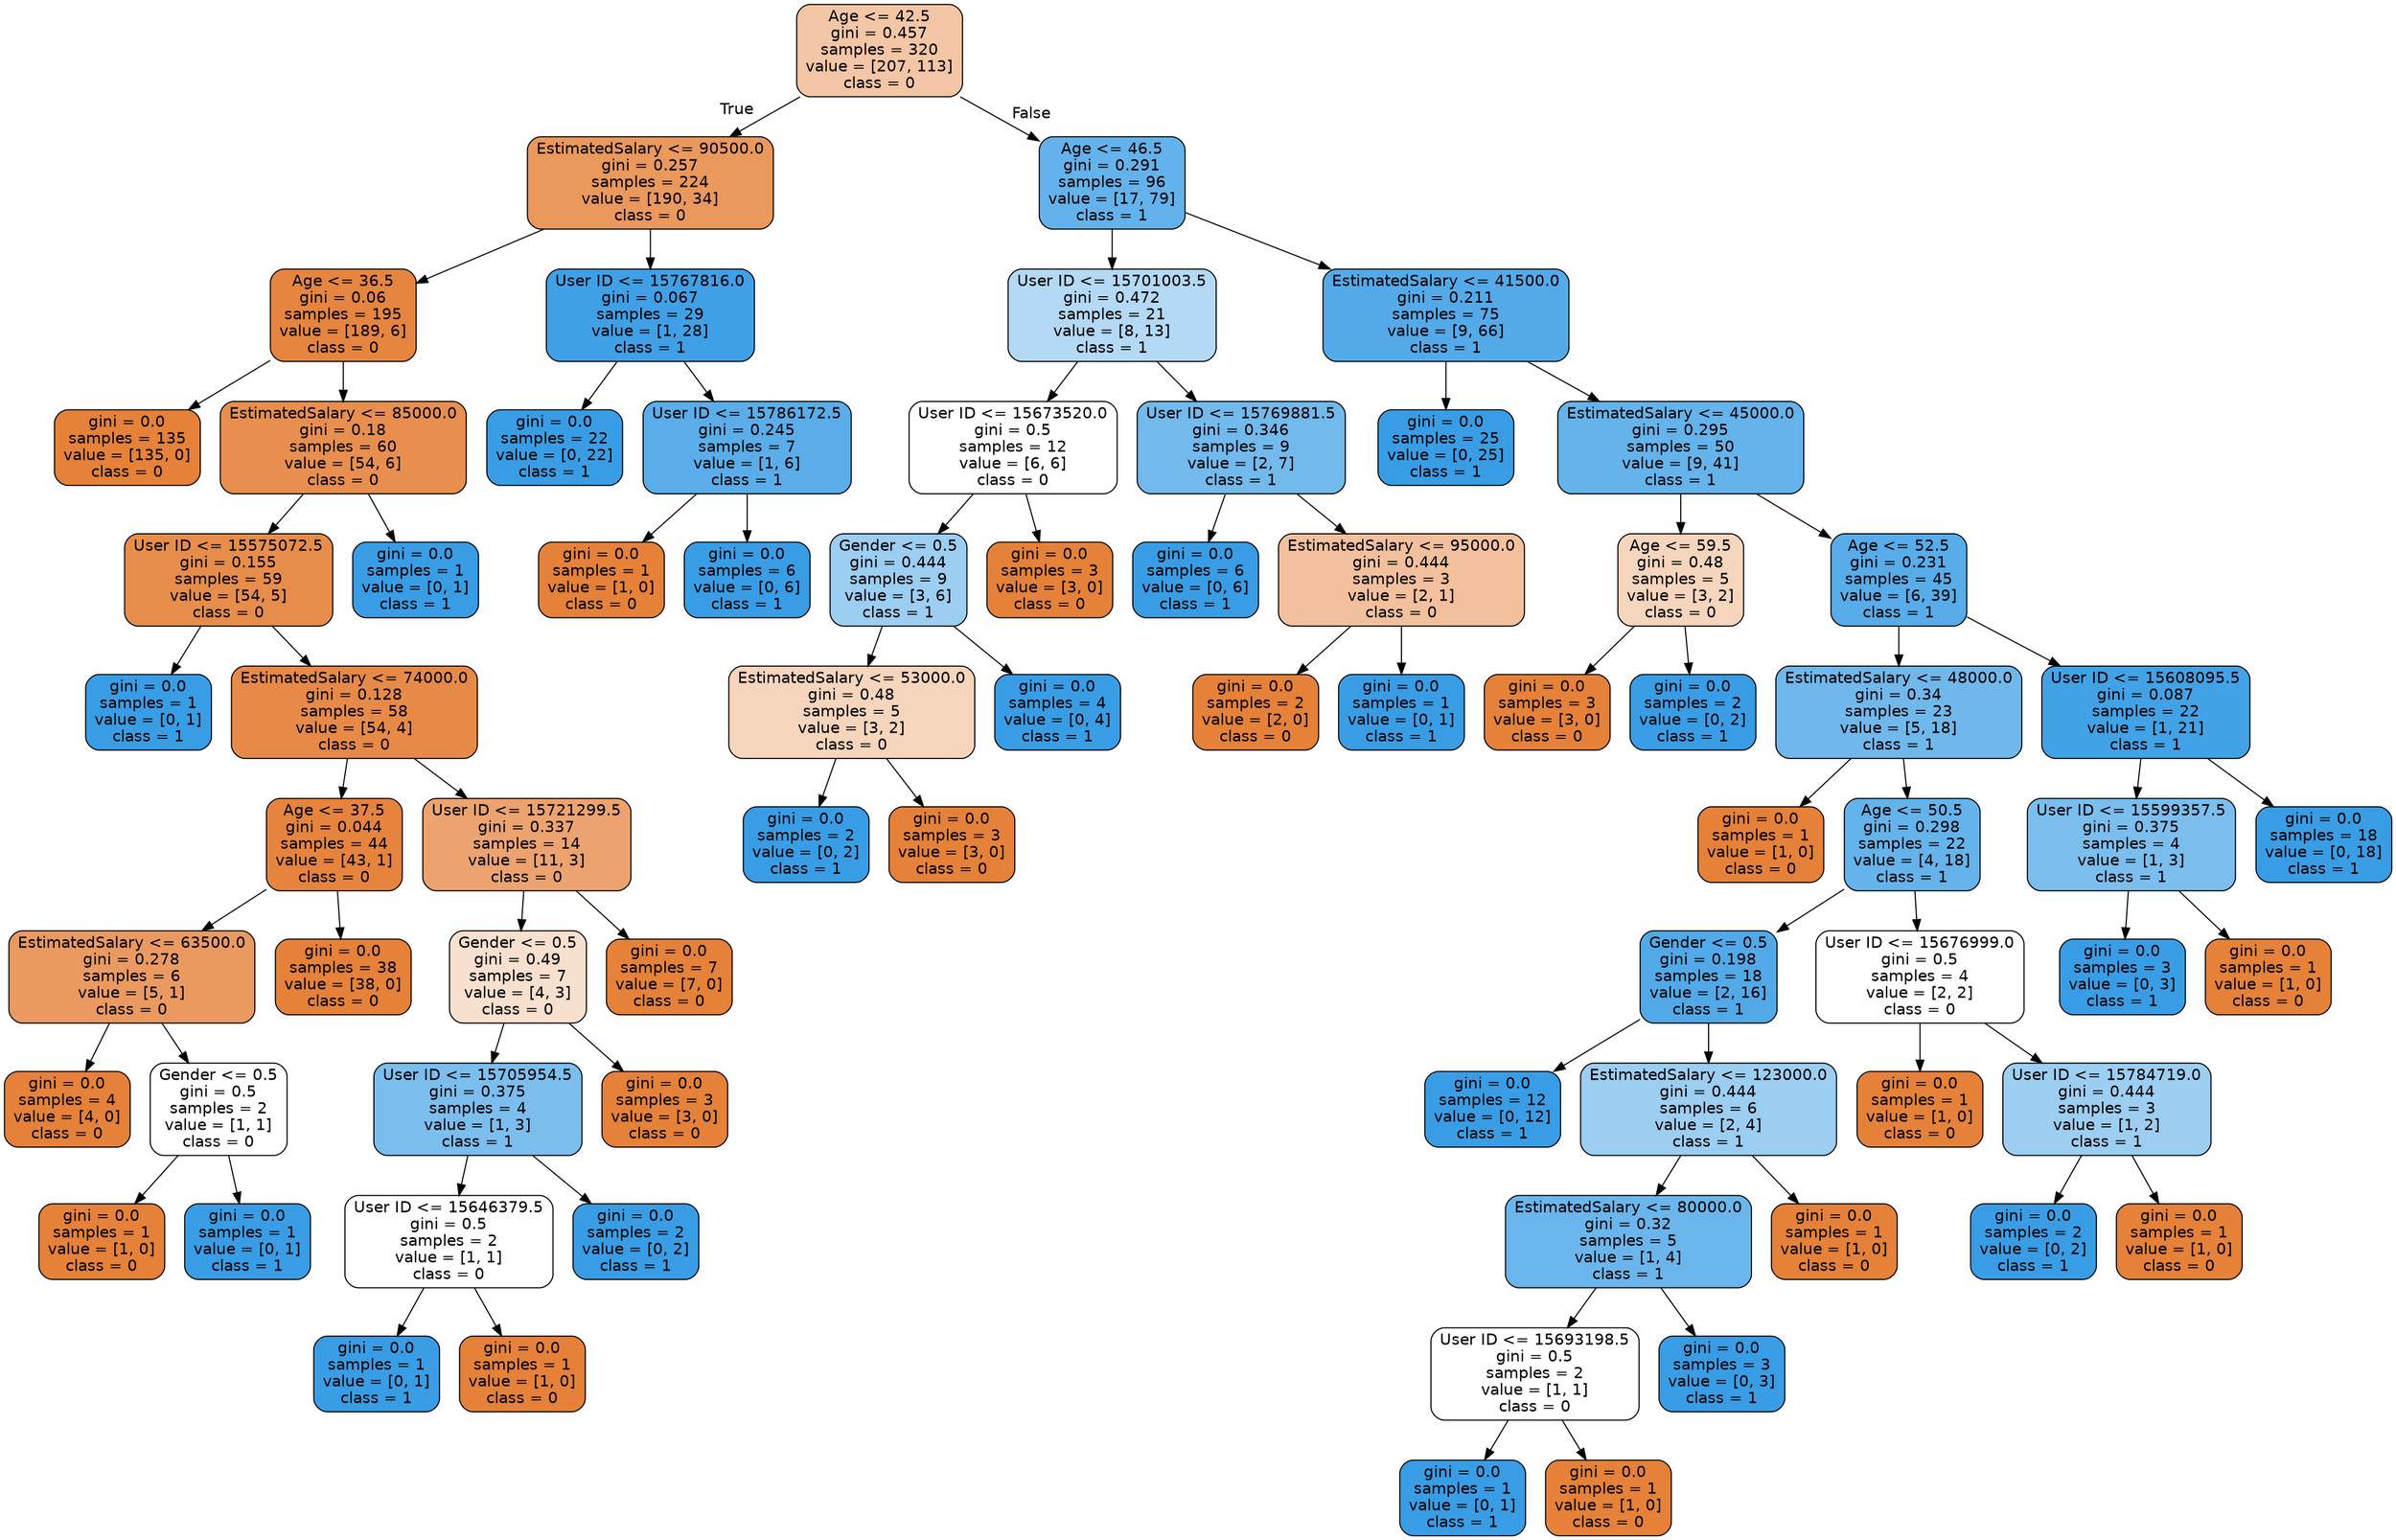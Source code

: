 digraph Tree {
node [shape=box, style="filled, rounded", color="black", fontname="helvetica"] ;
edge [fontname="helvetica"] ;
0 [label="Age <= 42.5\ngini = 0.457\nsamples = 320\nvalue = [207, 113]\nclass = 0", fillcolor="#f3c6a5"] ;
1 [label="EstimatedSalary <= 90500.0\ngini = 0.257\nsamples = 224\nvalue = [190, 34]\nclass = 0", fillcolor="#ea985c"] ;
0 -> 1 [labeldistance=2.5, labelangle=45, headlabel="True"] ;
2 [label="Age <= 36.5\ngini = 0.06\nsamples = 195\nvalue = [189, 6]\nclass = 0", fillcolor="#e6853f"] ;
1 -> 2 ;
3 [label="gini = 0.0\nsamples = 135\nvalue = [135, 0]\nclass = 0", fillcolor="#e58139"] ;
2 -> 3 ;
4 [label="EstimatedSalary <= 85000.0\ngini = 0.18\nsamples = 60\nvalue = [54, 6]\nclass = 0", fillcolor="#e88f4f"] ;
2 -> 4 ;
5 [label="User ID <= 15575072.5\ngini = 0.155\nsamples = 59\nvalue = [54, 5]\nclass = 0", fillcolor="#e78d4b"] ;
4 -> 5 ;
6 [label="gini = 0.0\nsamples = 1\nvalue = [0, 1]\nclass = 1", fillcolor="#399de5"] ;
5 -> 6 ;
7 [label="EstimatedSalary <= 74000.0\ngini = 0.128\nsamples = 58\nvalue = [54, 4]\nclass = 0", fillcolor="#e78a48"] ;
5 -> 7 ;
8 [label="Age <= 37.5\ngini = 0.044\nsamples = 44\nvalue = [43, 1]\nclass = 0", fillcolor="#e6843e"] ;
7 -> 8 ;
9 [label="EstimatedSalary <= 63500.0\ngini = 0.278\nsamples = 6\nvalue = [5, 1]\nclass = 0", fillcolor="#ea9a61"] ;
8 -> 9 ;
10 [label="gini = 0.0\nsamples = 4\nvalue = [4, 0]\nclass = 0", fillcolor="#e58139"] ;
9 -> 10 ;
11 [label="Gender <= 0.5\ngini = 0.5\nsamples = 2\nvalue = [1, 1]\nclass = 0", fillcolor="#ffffff"] ;
9 -> 11 ;
12 [label="gini = 0.0\nsamples = 1\nvalue = [1, 0]\nclass = 0", fillcolor="#e58139"] ;
11 -> 12 ;
13 [label="gini = 0.0\nsamples = 1\nvalue = [0, 1]\nclass = 1", fillcolor="#399de5"] ;
11 -> 13 ;
14 [label="gini = 0.0\nsamples = 38\nvalue = [38, 0]\nclass = 0", fillcolor="#e58139"] ;
8 -> 14 ;
15 [label="User ID <= 15721299.5\ngini = 0.337\nsamples = 14\nvalue = [11, 3]\nclass = 0", fillcolor="#eca36f"] ;
7 -> 15 ;
16 [label="Gender <= 0.5\ngini = 0.49\nsamples = 7\nvalue = [4, 3]\nclass = 0", fillcolor="#f8e0ce"] ;
15 -> 16 ;
17 [label="User ID <= 15705954.5\ngini = 0.375\nsamples = 4\nvalue = [1, 3]\nclass = 1", fillcolor="#7bbeee"] ;
16 -> 17 ;
18 [label="User ID <= 15646379.5\ngini = 0.5\nsamples = 2\nvalue = [1, 1]\nclass = 0", fillcolor="#ffffff"] ;
17 -> 18 ;
19 [label="gini = 0.0\nsamples = 1\nvalue = [0, 1]\nclass = 1", fillcolor="#399de5"] ;
18 -> 19 ;
20 [label="gini = 0.0\nsamples = 1\nvalue = [1, 0]\nclass = 0", fillcolor="#e58139"] ;
18 -> 20 ;
21 [label="gini = 0.0\nsamples = 2\nvalue = [0, 2]\nclass = 1", fillcolor="#399de5"] ;
17 -> 21 ;
22 [label="gini = 0.0\nsamples = 3\nvalue = [3, 0]\nclass = 0", fillcolor="#e58139"] ;
16 -> 22 ;
23 [label="gini = 0.0\nsamples = 7\nvalue = [7, 0]\nclass = 0", fillcolor="#e58139"] ;
15 -> 23 ;
24 [label="gini = 0.0\nsamples = 1\nvalue = [0, 1]\nclass = 1", fillcolor="#399de5"] ;
4 -> 24 ;
25 [label="User ID <= 15767816.0\ngini = 0.067\nsamples = 29\nvalue = [1, 28]\nclass = 1", fillcolor="#40a0e6"] ;
1 -> 25 ;
26 [label="gini = 0.0\nsamples = 22\nvalue = [0, 22]\nclass = 1", fillcolor="#399de5"] ;
25 -> 26 ;
27 [label="User ID <= 15786172.5\ngini = 0.245\nsamples = 7\nvalue = [1, 6]\nclass = 1", fillcolor="#5aade9"] ;
25 -> 27 ;
28 [label="gini = 0.0\nsamples = 1\nvalue = [1, 0]\nclass = 0", fillcolor="#e58139"] ;
27 -> 28 ;
29 [label="gini = 0.0\nsamples = 6\nvalue = [0, 6]\nclass = 1", fillcolor="#399de5"] ;
27 -> 29 ;
30 [label="Age <= 46.5\ngini = 0.291\nsamples = 96\nvalue = [17, 79]\nclass = 1", fillcolor="#64b2eb"] ;
0 -> 30 [labeldistance=2.5, labelangle=-45, headlabel="False"] ;
31 [label="User ID <= 15701003.5\ngini = 0.472\nsamples = 21\nvalue = [8, 13]\nclass = 1", fillcolor="#b3d9f5"] ;
30 -> 31 ;
32 [label="User ID <= 15673520.0\ngini = 0.5\nsamples = 12\nvalue = [6, 6]\nclass = 0", fillcolor="#ffffff"] ;
31 -> 32 ;
33 [label="Gender <= 0.5\ngini = 0.444\nsamples = 9\nvalue = [3, 6]\nclass = 1", fillcolor="#9ccef2"] ;
32 -> 33 ;
34 [label="EstimatedSalary <= 53000.0\ngini = 0.48\nsamples = 5\nvalue = [3, 2]\nclass = 0", fillcolor="#f6d5bd"] ;
33 -> 34 ;
35 [label="gini = 0.0\nsamples = 2\nvalue = [0, 2]\nclass = 1", fillcolor="#399de5"] ;
34 -> 35 ;
36 [label="gini = 0.0\nsamples = 3\nvalue = [3, 0]\nclass = 0", fillcolor="#e58139"] ;
34 -> 36 ;
37 [label="gini = 0.0\nsamples = 4\nvalue = [0, 4]\nclass = 1", fillcolor="#399de5"] ;
33 -> 37 ;
38 [label="gini = 0.0\nsamples = 3\nvalue = [3, 0]\nclass = 0", fillcolor="#e58139"] ;
32 -> 38 ;
39 [label="User ID <= 15769881.5\ngini = 0.346\nsamples = 9\nvalue = [2, 7]\nclass = 1", fillcolor="#72b9ec"] ;
31 -> 39 ;
40 [label="gini = 0.0\nsamples = 6\nvalue = [0, 6]\nclass = 1", fillcolor="#399de5"] ;
39 -> 40 ;
41 [label="EstimatedSalary <= 95000.0\ngini = 0.444\nsamples = 3\nvalue = [2, 1]\nclass = 0", fillcolor="#f2c09c"] ;
39 -> 41 ;
42 [label="gini = 0.0\nsamples = 2\nvalue = [2, 0]\nclass = 0", fillcolor="#e58139"] ;
41 -> 42 ;
43 [label="gini = 0.0\nsamples = 1\nvalue = [0, 1]\nclass = 1", fillcolor="#399de5"] ;
41 -> 43 ;
44 [label="EstimatedSalary <= 41500.0\ngini = 0.211\nsamples = 75\nvalue = [9, 66]\nclass = 1", fillcolor="#54aae9"] ;
30 -> 44 ;
45 [label="gini = 0.0\nsamples = 25\nvalue = [0, 25]\nclass = 1", fillcolor="#399de5"] ;
44 -> 45 ;
46 [label="EstimatedSalary <= 45000.0\ngini = 0.295\nsamples = 50\nvalue = [9, 41]\nclass = 1", fillcolor="#64b3eb"] ;
44 -> 46 ;
47 [label="Age <= 59.5\ngini = 0.48\nsamples = 5\nvalue = [3, 2]\nclass = 0", fillcolor="#f6d5bd"] ;
46 -> 47 ;
48 [label="gini = 0.0\nsamples = 3\nvalue = [3, 0]\nclass = 0", fillcolor="#e58139"] ;
47 -> 48 ;
49 [label="gini = 0.0\nsamples = 2\nvalue = [0, 2]\nclass = 1", fillcolor="#399de5"] ;
47 -> 49 ;
50 [label="Age <= 52.5\ngini = 0.231\nsamples = 45\nvalue = [6, 39]\nclass = 1", fillcolor="#57ace9"] ;
46 -> 50 ;
51 [label="EstimatedSalary <= 48000.0\ngini = 0.34\nsamples = 23\nvalue = [5, 18]\nclass = 1", fillcolor="#70b8ec"] ;
50 -> 51 ;
52 [label="gini = 0.0\nsamples = 1\nvalue = [1, 0]\nclass = 0", fillcolor="#e58139"] ;
51 -> 52 ;
53 [label="Age <= 50.5\ngini = 0.298\nsamples = 22\nvalue = [4, 18]\nclass = 1", fillcolor="#65b3eb"] ;
51 -> 53 ;
54 [label="Gender <= 0.5\ngini = 0.198\nsamples = 18\nvalue = [2, 16]\nclass = 1", fillcolor="#52a9e8"] ;
53 -> 54 ;
55 [label="gini = 0.0\nsamples = 12\nvalue = [0, 12]\nclass = 1", fillcolor="#399de5"] ;
54 -> 55 ;
56 [label="EstimatedSalary <= 123000.0\ngini = 0.444\nsamples = 6\nvalue = [2, 4]\nclass = 1", fillcolor="#9ccef2"] ;
54 -> 56 ;
57 [label="EstimatedSalary <= 80000.0\ngini = 0.32\nsamples = 5\nvalue = [1, 4]\nclass = 1", fillcolor="#6ab6ec"] ;
56 -> 57 ;
58 [label="User ID <= 15693198.5\ngini = 0.5\nsamples = 2\nvalue = [1, 1]\nclass = 0", fillcolor="#ffffff"] ;
57 -> 58 ;
59 [label="gini = 0.0\nsamples = 1\nvalue = [0, 1]\nclass = 1", fillcolor="#399de5"] ;
58 -> 59 ;
60 [label="gini = 0.0\nsamples = 1\nvalue = [1, 0]\nclass = 0", fillcolor="#e58139"] ;
58 -> 60 ;
61 [label="gini = 0.0\nsamples = 3\nvalue = [0, 3]\nclass = 1", fillcolor="#399de5"] ;
57 -> 61 ;
62 [label="gini = 0.0\nsamples = 1\nvalue = [1, 0]\nclass = 0", fillcolor="#e58139"] ;
56 -> 62 ;
63 [label="User ID <= 15676999.0\ngini = 0.5\nsamples = 4\nvalue = [2, 2]\nclass = 0", fillcolor="#ffffff"] ;
53 -> 63 ;
64 [label="gini = 0.0\nsamples = 1\nvalue = [1, 0]\nclass = 0", fillcolor="#e58139"] ;
63 -> 64 ;
65 [label="User ID <= 15784719.0\ngini = 0.444\nsamples = 3\nvalue = [1, 2]\nclass = 1", fillcolor="#9ccef2"] ;
63 -> 65 ;
66 [label="gini = 0.0\nsamples = 2\nvalue = [0, 2]\nclass = 1", fillcolor="#399de5"] ;
65 -> 66 ;
67 [label="gini = 0.0\nsamples = 1\nvalue = [1, 0]\nclass = 0", fillcolor="#e58139"] ;
65 -> 67 ;
68 [label="User ID <= 15608095.5\ngini = 0.087\nsamples = 22\nvalue = [1, 21]\nclass = 1", fillcolor="#42a2e6"] ;
50 -> 68 ;
69 [label="User ID <= 15599357.5\ngini = 0.375\nsamples = 4\nvalue = [1, 3]\nclass = 1", fillcolor="#7bbeee"] ;
68 -> 69 ;
70 [label="gini = 0.0\nsamples = 3\nvalue = [0, 3]\nclass = 1", fillcolor="#399de5"] ;
69 -> 70 ;
71 [label="gini = 0.0\nsamples = 1\nvalue = [1, 0]\nclass = 0", fillcolor="#e58139"] ;
69 -> 71 ;
72 [label="gini = 0.0\nsamples = 18\nvalue = [0, 18]\nclass = 1", fillcolor="#399de5"] ;
68 -> 72 ;
}